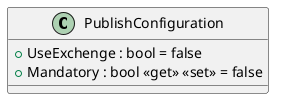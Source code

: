 @startuml
class PublishConfiguration {
    + UseExchenge : bool = false
    + Mandatory : bool <<get>> <<set>> = false
}
@enduml
